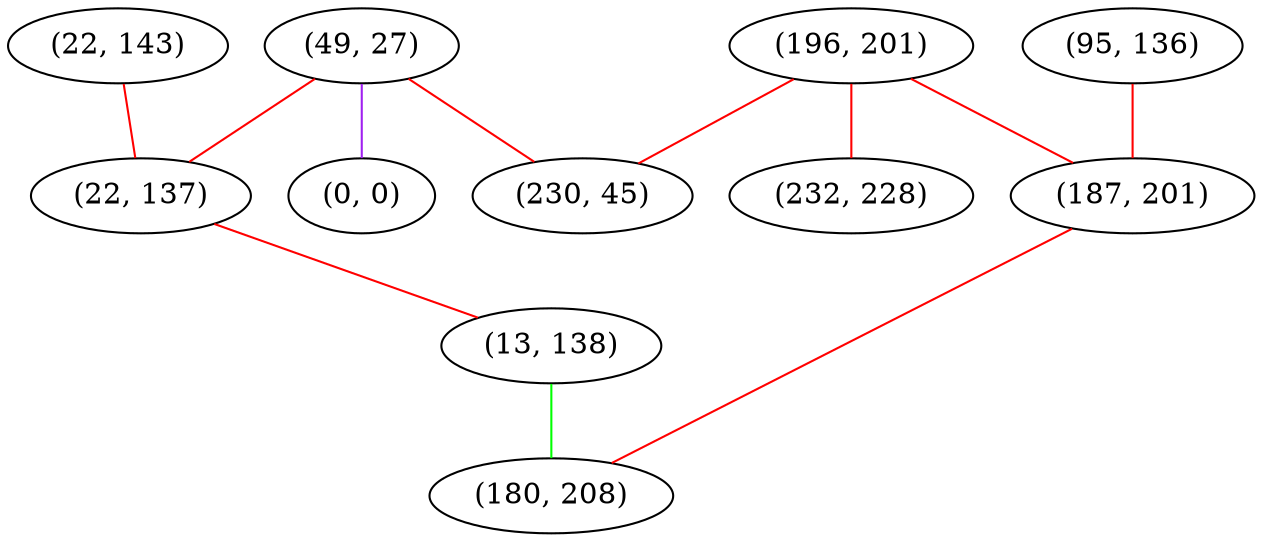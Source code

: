 graph "" {
"(49, 27)";
"(196, 201)";
"(22, 143)";
"(232, 228)";
"(22, 137)";
"(0, 0)";
"(230, 45)";
"(95, 136)";
"(187, 201)";
"(13, 138)";
"(180, 208)";
"(49, 27)" -- "(22, 137)"  [color=red, key=0, weight=1];
"(49, 27)" -- "(0, 0)"  [color=purple, key=0, weight=4];
"(49, 27)" -- "(230, 45)"  [color=red, key=0, weight=1];
"(196, 201)" -- "(187, 201)"  [color=red, key=0, weight=1];
"(196, 201)" -- "(230, 45)"  [color=red, key=0, weight=1];
"(196, 201)" -- "(232, 228)"  [color=red, key=0, weight=1];
"(22, 143)" -- "(22, 137)"  [color=red, key=0, weight=1];
"(22, 137)" -- "(13, 138)"  [color=red, key=0, weight=1];
"(95, 136)" -- "(187, 201)"  [color=red, key=0, weight=1];
"(187, 201)" -- "(180, 208)"  [color=red, key=0, weight=1];
"(13, 138)" -- "(180, 208)"  [color=green, key=0, weight=2];
}
